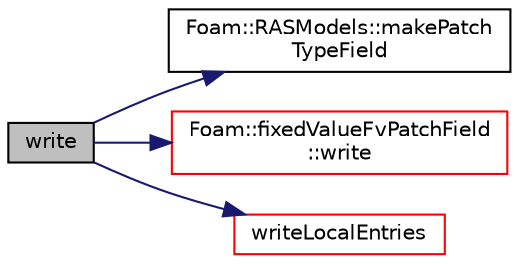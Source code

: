 digraph "write"
{
  bgcolor="transparent";
  edge [fontname="Helvetica",fontsize="10",labelfontname="Helvetica",labelfontsize="10"];
  node [fontname="Helvetica",fontsize="10",shape=record];
  rankdir="LR";
  Node1 [label="write",height=0.2,width=0.4,color="black", fillcolor="grey75", style="filled", fontcolor="black"];
  Node1 -> Node2 [color="midnightblue",fontsize="10",style="solid",fontname="Helvetica"];
  Node2 [label="Foam::RASModels::makePatch\lTypeField",height=0.2,width=0.4,color="black",URL="$a10805.html#a19debe208f856de9b1ee1388c1223f0a"];
  Node1 -> Node3 [color="midnightblue",fontsize="10",style="solid",fontname="Helvetica"];
  Node3 [label="Foam::fixedValueFvPatchField\l::write",height=0.2,width=0.4,color="red",URL="$a00838.html#a0941061ad5a26be83b4107d05750ace6",tooltip="Write. "];
  Node1 -> Node4 [color="midnightblue",fontsize="10",style="solid",fontname="Helvetica"];
  Node4 [label="writeLocalEntries",height=0.2,width=0.4,color="red",URL="$a00895.html#a80ea4d185acff1512e1eabb1f75abdbc",tooltip="Write local wall function variables. "];
}
